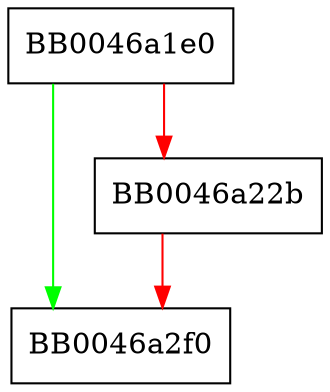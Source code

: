 digraph app_http_post_asn1 {
  node [shape="box"];
  graph [splines=ortho];
  BB0046a1e0 -> BB0046a2f0 [color="green"];
  BB0046a1e0 -> BB0046a22b [color="red"];
  BB0046a22b -> BB0046a2f0 [color="red"];
}